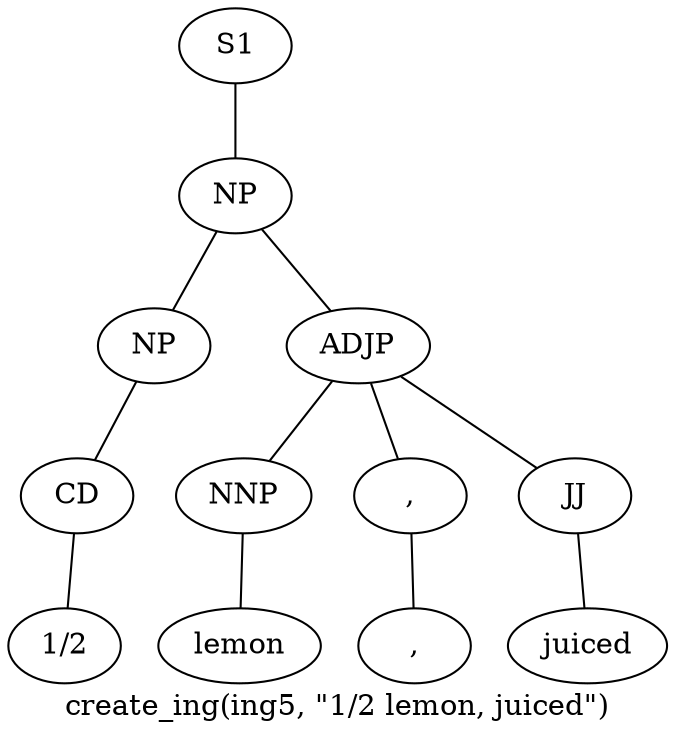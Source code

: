 graph SyntaxGraph {
	label = "create_ing(ing5, \"1/2 lemon, juiced\")";
	Node0 [label="S1"];
	Node1 [label="NP"];
	Node2 [label="NP"];
	Node3 [label="CD"];
	Node4 [label="1/2"];
	Node5 [label="ADJP"];
	Node6 [label="NNP"];
	Node7 [label="lemon"];
	Node8 [label=","];
	Node9 [label=","];
	Node10 [label="JJ"];
	Node11 [label="juiced"];

	Node0 -- Node1;
	Node1 -- Node2;
	Node1 -- Node5;
	Node2 -- Node3;
	Node3 -- Node4;
	Node5 -- Node6;
	Node5 -- Node8;
	Node5 -- Node10;
	Node6 -- Node7;
	Node8 -- Node9;
	Node10 -- Node11;
}